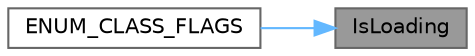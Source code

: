 digraph "IsLoading"
{
 // INTERACTIVE_SVG=YES
 // LATEX_PDF_SIZE
  bgcolor="transparent";
  edge [fontname=Helvetica,fontsize=10,labelfontname=Helvetica,labelfontsize=10];
  node [fontname=Helvetica,fontsize=10,shape=box,height=0.2,width=0.4];
  rankdir="RL";
  Node1 [id="Node000001",label="IsLoading",height=0.2,width=0.4,color="gray40", fillcolor="grey60", style="filled", fontcolor="black",tooltip="Returns whether we are currently loading a package (sync or async)"];
  Node1 -> Node2 [id="edge1_Node000001_Node000002",dir="back",color="steelblue1",style="solid",tooltip=" "];
  Node2 [id="Node000002",label="ENUM_CLASS_FLAGS",height=0.2,width=0.4,color="grey40", fillcolor="white", style="filled",URL="$d9/d23/LevelInstanceSubsystem_8h.html#a4e17d276b0a2ccf1e51764c4b9acd980",tooltip=" "];
}
